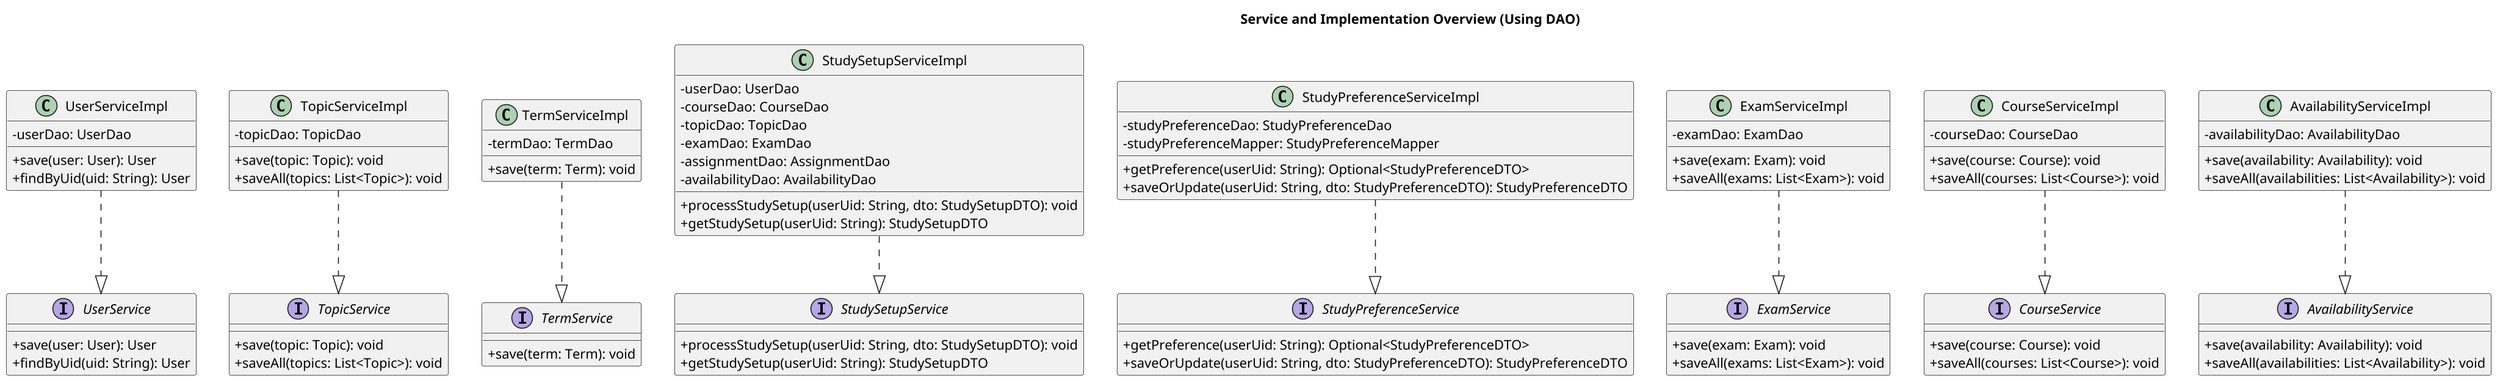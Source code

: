 @startuml
skinparam dpi 150
skinparam classAttributeIconSize 0
skinparam linetype ortho
title Service and Implementation Overview (Using DAO)

interface UserService {
  + save(user: User): User
  + findByUid(uid: String): User
}
class UserServiceImpl {
  - userDao: UserDao
  + save(user: User): User
  + findByUid(uid: String): User
}

interface TopicService {
  + save(topic: Topic): void
  + saveAll(topics: List<Topic>): void
}
class TopicServiceImpl {
  - topicDao: TopicDao
  + save(topic: Topic): void
  + saveAll(topics: List<Topic>): void
}

interface TermService {
  + save(term: Term): void
}
class TermServiceImpl {
  - termDao: TermDao
  + save(term: Term): void
}

interface StudySetupService {
  + processStudySetup(userUid: String, dto: StudySetupDTO): void
  + getStudySetup(userUid: String): StudySetupDTO
}
class StudySetupServiceImpl {
  - userDao: UserDao
  - courseDao: CourseDao
  - topicDao: TopicDao
  - examDao: ExamDao
  - assignmentDao: AssignmentDao
  - availabilityDao: AvailabilityDao
  + processStudySetup(userUid: String, dto: StudySetupDTO): void
  + getStudySetup(userUid: String): StudySetupDTO
}

interface StudyPreferenceService {
  + getPreference(userUid: String): Optional<StudyPreferenceDTO>
  + saveOrUpdate(userUid: String, dto: StudyPreferenceDTO): StudyPreferenceDTO
}
class StudyPreferenceServiceImpl {
  - studyPreferenceDao: StudyPreferenceDao
  - studyPreferenceMapper: StudyPreferenceMapper
  + getPreference(userUid: String): Optional<StudyPreferenceDTO>
  + saveOrUpdate(userUid: String, dto: StudyPreferenceDTO): StudyPreferenceDTO
}

interface ExamService {
  + save(exam: Exam): void
  + saveAll(exams: List<Exam>): void
}
class ExamServiceImpl {
  - examDao: ExamDao
  + save(exam: Exam): void
  + saveAll(exams: List<Exam>): void
}

interface CourseService {
  + save(course: Course): void
  + saveAll(courses: List<Course>): void
}
class CourseServiceImpl {
  - courseDao: CourseDao
  + save(course: Course): void
  + saveAll(courses: List<Course>): void
}

interface AvailabilityService {
  + save(availability: Availability): void
  + saveAll(availabilities: List<Availability>): void
}
class AvailabilityServiceImpl {
  - availabilityDao: AvailabilityDao
  + save(availability: Availability): void
  + saveAll(availabilities: List<Availability>): void
}

interface AssignmentService {
  + save(assignment: Assignment): void
  + saveAll(assignments: List<Assignment>): void
}
class AssignmentServiceImpl {
  - assignmentDao: AssignmentDao
  + save(assignment: Assignment): void
  + saveAll(assignments: List<Assignment>): void
}

UserServiceImpl ..|> UserService
TopicServiceImpl ..|> TopicService
TermServiceImpl ..|> TermService
StudySetupServiceImpl ..|> StudySetupService
StudyPreferenceServiceImpl ..|> StudyPreferenceService
ExamServiceImpl ..|> ExamService
CourseServiceImpl ..|> CourseService
AvailabilityServiceImpl ..|> AvailabilityService
AssignmentServiceImpl ..|> AssignmentService

@enduml